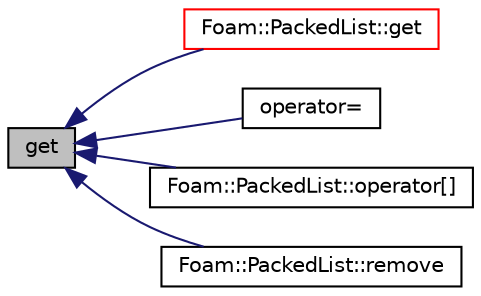 digraph "get"
{
  bgcolor="transparent";
  edge [fontname="Helvetica",fontsize="10",labelfontname="Helvetica",labelfontsize="10"];
  node [fontname="Helvetica",fontsize="10",shape=record];
  rankdir="LR";
  Node1 [label="get",height=0.2,width=0.4,color="black", fillcolor="grey75", style="filled", fontcolor="black"];
  Node1 -> Node2 [dir="back",color="midnightblue",fontsize="10",style="solid",fontname="Helvetica"];
  Node2 [label="Foam::PackedList::get",height=0.2,width=0.4,color="red",URL="$a01756.html#a1e2b0b59f39fd7a107318bf07ce5170b",tooltip="Get value at index I. "];
  Node1 -> Node3 [dir="back",color="midnightblue",fontsize="10",style="solid",fontname="Helvetica"];
  Node3 [label="operator=",height=0.2,width=0.4,color="black",URL="$a01212.html#a79815a5c78189f5f46cde92f0a4a06ac",tooltip="Assign value, not position. "];
  Node1 -> Node4 [dir="back",color="midnightblue",fontsize="10",style="solid",fontname="Helvetica"];
  Node4 [label="Foam::PackedList::operator[]",height=0.2,width=0.4,color="black",URL="$a01756.html#a023ad7e84c7df98d41b05cb004ad62d2",tooltip="Get value at index I. "];
  Node1 -> Node5 [dir="back",color="midnightblue",fontsize="10",style="solid",fontname="Helvetica"];
  Node5 [label="Foam::PackedList::remove",height=0.2,width=0.4,color="black",URL="$a01756.html#af6d8c077df78e1daae047703a0562891",tooltip="Remove and return the last element. "];
}
